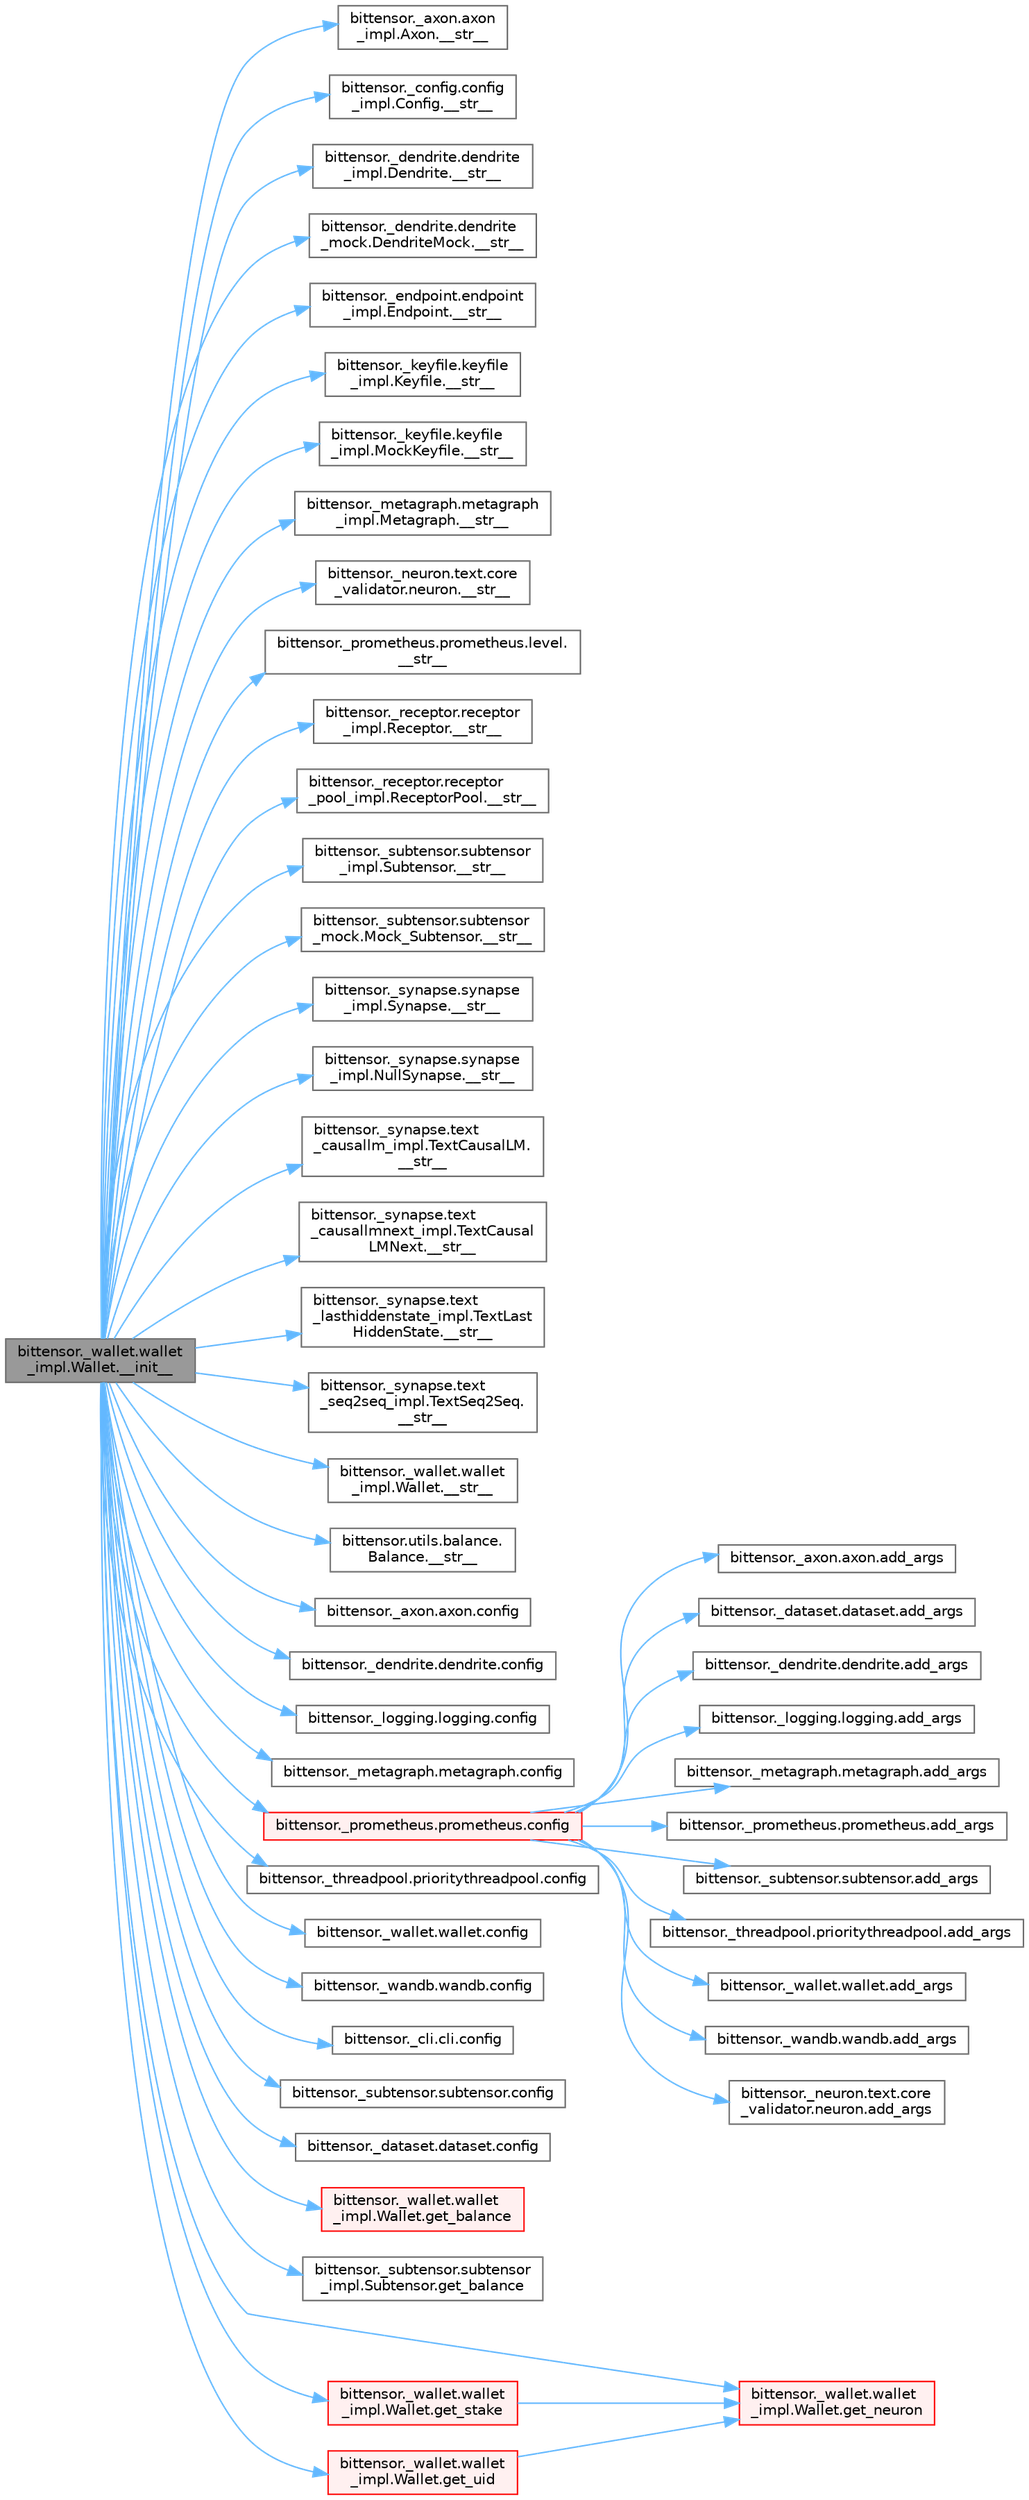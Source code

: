 digraph "bittensor._wallet.wallet_impl.Wallet.__init__"
{
 // LATEX_PDF_SIZE
  bgcolor="transparent";
  edge [fontname=Helvetica,fontsize=10,labelfontname=Helvetica,labelfontsize=10];
  node [fontname=Helvetica,fontsize=10,shape=box,height=0.2,width=0.4];
  rankdir="LR";
  Node1 [label="bittensor._wallet.wallet\l_impl.Wallet.__init__",height=0.2,width=0.4,color="gray40", fillcolor="grey60", style="filled", fontcolor="black",tooltip=" "];
  Node1 -> Node2 [color="steelblue1",style="solid"];
  Node2 [label="bittensor._axon.axon\l_impl.Axon.__str__",height=0.2,width=0.4,color="grey40", fillcolor="white", style="filled",URL="$classbittensor_1_1__axon_1_1axon__impl_1_1_axon.html#a7488fa71cd70daf3e8bec2d1a5b6a4de",tooltip=" "];
  Node1 -> Node3 [color="steelblue1",style="solid"];
  Node3 [label="bittensor._config.config\l_impl.Config.__str__",height=0.2,width=0.4,color="grey40", fillcolor="white", style="filled",URL="$classbittensor_1_1__config_1_1config__impl_1_1_config.html#a3f19213a28f44fd98df5a1e91ccf3bb9",tooltip=" "];
  Node1 -> Node4 [color="steelblue1",style="solid"];
  Node4 [label="bittensor._dendrite.dendrite\l_impl.Dendrite.__str__",height=0.2,width=0.4,color="grey40", fillcolor="white", style="filled",URL="$classbittensor_1_1__dendrite_1_1dendrite__impl_1_1_dendrite.html#a6ad20828b96711b3b05cb5448da88066",tooltip=" "];
  Node1 -> Node5 [color="steelblue1",style="solid"];
  Node5 [label="bittensor._dendrite.dendrite\l_mock.DendriteMock.__str__",height=0.2,width=0.4,color="grey40", fillcolor="white", style="filled",URL="$classbittensor_1_1__dendrite_1_1dendrite__mock_1_1_dendrite_mock.html#ae632c778cd7e16859863ceeb57b1b96f",tooltip=" "];
  Node1 -> Node6 [color="steelblue1",style="solid"];
  Node6 [label="bittensor._endpoint.endpoint\l_impl.Endpoint.__str__",height=0.2,width=0.4,color="grey40", fillcolor="white", style="filled",URL="$classbittensor_1_1__endpoint_1_1endpoint__impl_1_1_endpoint.html#a6d4f0f44ad4613f5ebe383fcdad6f7ab",tooltip=" "];
  Node1 -> Node7 [color="steelblue1",style="solid"];
  Node7 [label="bittensor._keyfile.keyfile\l_impl.Keyfile.__str__",height=0.2,width=0.4,color="grey40", fillcolor="white", style="filled",URL="$classbittensor_1_1__keyfile_1_1keyfile__impl_1_1_keyfile.html#ace444327efe72b0c732ecdc78e4a217a",tooltip=" "];
  Node1 -> Node8 [color="steelblue1",style="solid"];
  Node8 [label="bittensor._keyfile.keyfile\l_impl.MockKeyfile.__str__",height=0.2,width=0.4,color="grey40", fillcolor="white", style="filled",URL="$classbittensor_1_1__keyfile_1_1keyfile__impl_1_1_mock_keyfile.html#aeff5e38361e63c4e4d946a1badc1e784",tooltip=" "];
  Node1 -> Node9 [color="steelblue1",style="solid"];
  Node9 [label="bittensor._metagraph.metagraph\l_impl.Metagraph.__str__",height=0.2,width=0.4,color="grey40", fillcolor="white", style="filled",URL="$classbittensor_1_1__metagraph_1_1metagraph__impl_1_1_metagraph.html#aa623e93cc30d6671ec184fd16355769c",tooltip=" "];
  Node1 -> Node10 [color="steelblue1",style="solid"];
  Node10 [label="bittensor._neuron.text.core\l_validator.neuron.__str__",height=0.2,width=0.4,color="grey40", fillcolor="white", style="filled",URL="$classbittensor_1_1__neuron_1_1text_1_1core__validator_1_1neuron.html#a17e0fb99f542fc534cab68b70d97b8b3",tooltip=" "];
  Node1 -> Node11 [color="steelblue1",style="solid"];
  Node11 [label="bittensor._prometheus.prometheus.level.\l__str__",height=0.2,width=0.4,color="grey40", fillcolor="white", style="filled",URL="$classbittensor_1_1__prometheus_1_1prometheus_1_1level.html#abcc2e6ad6b05ab97603b5546a8071c0a",tooltip=" "];
  Node1 -> Node12 [color="steelblue1",style="solid"];
  Node12 [label="bittensor._receptor.receptor\l_impl.Receptor.__str__",height=0.2,width=0.4,color="grey40", fillcolor="white", style="filled",URL="$classbittensor_1_1__receptor_1_1receptor__impl_1_1_receptor.html#a0731b3faac02c7495d5e1eeee63efc9e",tooltip=" "];
  Node1 -> Node13 [color="steelblue1",style="solid"];
  Node13 [label="bittensor._receptor.receptor\l_pool_impl.ReceptorPool.__str__",height=0.2,width=0.4,color="grey40", fillcolor="white", style="filled",URL="$classbittensor_1_1__receptor_1_1receptor__pool__impl_1_1_receptor_pool.html#a209eb1a361508e0c246daacb77d4ccec",tooltip=" "];
  Node1 -> Node14 [color="steelblue1",style="solid"];
  Node14 [label="bittensor._subtensor.subtensor\l_impl.Subtensor.__str__",height=0.2,width=0.4,color="grey40", fillcolor="white", style="filled",URL="$classbittensor_1_1__subtensor_1_1subtensor__impl_1_1_subtensor.html#aea17846b5579f836c0659a24eaf4b903",tooltip=" "];
  Node1 -> Node15 [color="steelblue1",style="solid"];
  Node15 [label="bittensor._subtensor.subtensor\l_mock.Mock_Subtensor.__str__",height=0.2,width=0.4,color="grey40", fillcolor="white", style="filled",URL="$classbittensor_1_1__subtensor_1_1subtensor__mock_1_1_mock___subtensor.html#a745ebb545639b3f8bc40defc77b37df3",tooltip=" "];
  Node1 -> Node16 [color="steelblue1",style="solid"];
  Node16 [label="bittensor._synapse.synapse\l_impl.Synapse.__str__",height=0.2,width=0.4,color="grey40", fillcolor="white", style="filled",URL="$classbittensor_1_1__synapse_1_1synapse__impl_1_1_synapse.html#a49b7378ad62c7b9dd4aae80f81703234",tooltip=" "];
  Node1 -> Node17 [color="steelblue1",style="solid"];
  Node17 [label="bittensor._synapse.synapse\l_impl.NullSynapse.__str__",height=0.2,width=0.4,color="grey40", fillcolor="white", style="filled",URL="$classbittensor_1_1__synapse_1_1synapse__impl_1_1_null_synapse.html#a56ca7ee1a14fa1eb4a1c47de51a3c951",tooltip=" "];
  Node1 -> Node18 [color="steelblue1",style="solid"];
  Node18 [label="bittensor._synapse.text\l_causallm_impl.TextCausalLM.\l__str__",height=0.2,width=0.4,color="grey40", fillcolor="white", style="filled",URL="$classbittensor_1_1__synapse_1_1text__causallm__impl_1_1_text_causal_l_m.html#ae25e8a3b0a2ce16819f68e7e79d5b16a",tooltip=" "];
  Node1 -> Node19 [color="steelblue1",style="solid"];
  Node19 [label="bittensor._synapse.text\l_causallmnext_impl.TextCausal\lLMNext.__str__",height=0.2,width=0.4,color="grey40", fillcolor="white", style="filled",URL="$classbittensor_1_1__synapse_1_1text__causallmnext__impl_1_1_text_causal_l_m_next.html#ab738a828349de66bcd0c43c96220d901",tooltip=" "];
  Node1 -> Node20 [color="steelblue1",style="solid"];
  Node20 [label="bittensor._synapse.text\l_lasthiddenstate_impl.TextLast\lHiddenState.__str__",height=0.2,width=0.4,color="grey40", fillcolor="white", style="filled",URL="$classbittensor_1_1__synapse_1_1text__lasthiddenstate__impl_1_1_text_last_hidden_state.html#afd3b64b58494957d06c3f66ada5a8791",tooltip=" "];
  Node1 -> Node21 [color="steelblue1",style="solid"];
  Node21 [label="bittensor._synapse.text\l_seq2seq_impl.TextSeq2Seq.\l__str__",height=0.2,width=0.4,color="grey40", fillcolor="white", style="filled",URL="$classbittensor_1_1__synapse_1_1text__seq2seq__impl_1_1_text_seq2_seq.html#afa18f97dd2947194eb1235237d748640",tooltip=" "];
  Node1 -> Node22 [color="steelblue1",style="solid"];
  Node22 [label="bittensor._wallet.wallet\l_impl.Wallet.__str__",height=0.2,width=0.4,color="grey40", fillcolor="white", style="filled",URL="$classbittensor_1_1__wallet_1_1wallet__impl_1_1_wallet.html#a60e833bb4df632fb7a15fa7d09c3eb0e",tooltip=" "];
  Node1 -> Node23 [color="steelblue1",style="solid"];
  Node23 [label="bittensor.utils.balance.\lBalance.__str__",height=0.2,width=0.4,color="grey40", fillcolor="white", style="filled",URL="$classbittensor_1_1utils_1_1balance_1_1_balance.html#a5a15b65858d6632ed4fbb6500fc4bcd5",tooltip=" "];
  Node1 -> Node24 [color="steelblue1",style="solid"];
  Node24 [label="bittensor._axon.axon.config",height=0.2,width=0.4,color="grey40", fillcolor="white", style="filled",URL="$classbittensor_1_1__axon_1_1axon.html#a3517455cb9fa2f6f1e0374dc0bf18c85",tooltip=" "];
  Node1 -> Node25 [color="steelblue1",style="solid"];
  Node25 [label="bittensor._dendrite.dendrite.config",height=0.2,width=0.4,color="grey40", fillcolor="white", style="filled",URL="$classbittensor_1_1__dendrite_1_1dendrite.html#a43706005b1cc7469d979f937fde61893",tooltip=" "];
  Node1 -> Node26 [color="steelblue1",style="solid"];
  Node26 [label="bittensor._logging.logging.config",height=0.2,width=0.4,color="grey40", fillcolor="white", style="filled",URL="$classbittensor_1_1__logging_1_1logging.html#ac77d64a20b44564f6c9899c212af3a15",tooltip=" "];
  Node1 -> Node27 [color="steelblue1",style="solid"];
  Node27 [label="bittensor._metagraph.metagraph.config",height=0.2,width=0.4,color="grey40", fillcolor="white", style="filled",URL="$classbittensor_1_1__metagraph_1_1metagraph.html#a8b94e1702e4e0deb345284878f115dd9",tooltip=" "];
  Node1 -> Node28 [color="steelblue1",style="solid"];
  Node28 [label="bittensor._prometheus.prometheus.config",height=0.2,width=0.4,color="red", fillcolor="#FFF0F0", style="filled",URL="$classbittensor_1_1__prometheus_1_1prometheus.html#a2019917f4ad8e595357a744dc20f1a66",tooltip=" "];
  Node28 -> Node29 [color="steelblue1",style="solid"];
  Node29 [label="bittensor._axon.axon.add_args",height=0.2,width=0.4,color="grey40", fillcolor="white", style="filled",URL="$classbittensor_1_1__axon_1_1axon.html#ad1dcb057c01dbc6b554db2d12da3dfd5",tooltip=" "];
  Node28 -> Node30 [color="steelblue1",style="solid"];
  Node30 [label="bittensor._dataset.dataset.add_args",height=0.2,width=0.4,color="grey40", fillcolor="white", style="filled",URL="$classbittensor_1_1__dataset_1_1dataset.html#a4f9cc40ba3ff7638cc04a2511ac5c18c",tooltip=" "];
  Node28 -> Node31 [color="steelblue1",style="solid"];
  Node31 [label="bittensor._dendrite.dendrite.add_args",height=0.2,width=0.4,color="grey40", fillcolor="white", style="filled",URL="$classbittensor_1_1__dendrite_1_1dendrite.html#a9a3db91de971c48c1a50dd7fff04621a",tooltip=" "];
  Node28 -> Node32 [color="steelblue1",style="solid"];
  Node32 [label="bittensor._logging.logging.add_args",height=0.2,width=0.4,color="grey40", fillcolor="white", style="filled",URL="$classbittensor_1_1__logging_1_1logging.html#a2e003cfd2803110d2958b78006432176",tooltip=" "];
  Node28 -> Node33 [color="steelblue1",style="solid"];
  Node33 [label="bittensor._metagraph.metagraph.add_args",height=0.2,width=0.4,color="grey40", fillcolor="white", style="filled",URL="$classbittensor_1_1__metagraph_1_1metagraph.html#a256c4780fd08c591fb2e630f7e4cff37",tooltip=" "];
  Node28 -> Node34 [color="steelblue1",style="solid"];
  Node34 [label="bittensor._prometheus.prometheus.add_args",height=0.2,width=0.4,color="grey40", fillcolor="white", style="filled",URL="$classbittensor_1_1__prometheus_1_1prometheus.html#a2bcb633847d166730ec18afb875bec15",tooltip=" "];
  Node28 -> Node35 [color="steelblue1",style="solid"];
  Node35 [label="bittensor._subtensor.subtensor.add_args",height=0.2,width=0.4,color="grey40", fillcolor="white", style="filled",URL="$classbittensor_1_1__subtensor_1_1subtensor.html#ab2a96f88c69af04bf2f0cab8c46445d4",tooltip=" "];
  Node28 -> Node36 [color="steelblue1",style="solid"];
  Node36 [label="bittensor._threadpool.prioritythreadpool.add_args",height=0.2,width=0.4,color="grey40", fillcolor="white", style="filled",URL="$classbittensor_1_1__threadpool_1_1prioritythreadpool.html#a2d01eebce7b20b5afd1cf74b092dcbc2",tooltip=" "];
  Node28 -> Node37 [color="steelblue1",style="solid"];
  Node37 [label="bittensor._wallet.wallet.add_args",height=0.2,width=0.4,color="grey40", fillcolor="white", style="filled",URL="$classbittensor_1_1__wallet_1_1wallet.html#a72292bb31c5723a7956ddbb31cb25d35",tooltip=" "];
  Node28 -> Node38 [color="steelblue1",style="solid"];
  Node38 [label="bittensor._wandb.wandb.add_args",height=0.2,width=0.4,color="grey40", fillcolor="white", style="filled",URL="$classbittensor_1_1__wandb_1_1wandb.html#a3ed9e146339790d420f05893b6d3c01e",tooltip=" "];
  Node28 -> Node39 [color="steelblue1",style="solid"];
  Node39 [label="bittensor._neuron.text.core\l_validator.neuron.add_args",height=0.2,width=0.4,color="grey40", fillcolor="white", style="filled",URL="$classbittensor_1_1__neuron_1_1text_1_1core__validator_1_1neuron.html#a5542db2ddc40dd74753ff787bf69efe2",tooltip=" "];
  Node1 -> Node41 [color="steelblue1",style="solid"];
  Node41 [label="bittensor._threadpool.prioritythreadpool.config",height=0.2,width=0.4,color="grey40", fillcolor="white", style="filled",URL="$classbittensor_1_1__threadpool_1_1prioritythreadpool.html#a197d82d514a20af96c5f4c847e9944fb",tooltip=" "];
  Node1 -> Node42 [color="steelblue1",style="solid"];
  Node42 [label="bittensor._wallet.wallet.config",height=0.2,width=0.4,color="grey40", fillcolor="white", style="filled",URL="$classbittensor_1_1__wallet_1_1wallet.html#a4f6a3003e56909d34ee62fdc4127330a",tooltip=" "];
  Node1 -> Node43 [color="steelblue1",style="solid"];
  Node43 [label="bittensor._wandb.wandb.config",height=0.2,width=0.4,color="grey40", fillcolor="white", style="filled",URL="$classbittensor_1_1__wandb_1_1wandb.html#aacb3528779370a3e386902cfd6d33863",tooltip=" "];
  Node1 -> Node44 [color="steelblue1",style="solid"];
  Node44 [label="bittensor._cli.cli.config",height=0.2,width=0.4,color="grey40", fillcolor="white", style="filled",URL="$classbittensor_1_1__cli_1_1cli.html#a943ad4fd046ebbfe2aaaf497fb88b5ee",tooltip=" "];
  Node1 -> Node45 [color="steelblue1",style="solid"];
  Node45 [label="bittensor._subtensor.subtensor.config",height=0.2,width=0.4,color="grey40", fillcolor="white", style="filled",URL="$classbittensor_1_1__subtensor_1_1subtensor.html#a286524719d01e54533c069abddcf8a85",tooltip=" "];
  Node1 -> Node46 [color="steelblue1",style="solid"];
  Node46 [label="bittensor._dataset.dataset.config",height=0.2,width=0.4,color="grey40", fillcolor="white", style="filled",URL="$classbittensor_1_1__dataset_1_1dataset.html#a87c59d83dcfd4887835558caeeb4a21d",tooltip=" "];
  Node1 -> Node47 [color="steelblue1",style="solid"];
  Node47 [label="bittensor._wallet.wallet\l_impl.Wallet.get_balance",height=0.2,width=0.4,color="red", fillcolor="#FFF0F0", style="filled",URL="$classbittensor_1_1__wallet_1_1wallet__impl_1_1_wallet.html#a0579a3e0363a793241486b0b556798bc",tooltip=" "];
  Node1 -> Node51 [color="steelblue1",style="solid"];
  Node51 [label="bittensor._subtensor.subtensor\l_impl.Subtensor.get_balance",height=0.2,width=0.4,color="grey40", fillcolor="white", style="filled",URL="$classbittensor_1_1__subtensor_1_1subtensor__impl_1_1_subtensor.html#a894541f517863e48219cfaf51727b0b0",tooltip=" "];
  Node1 -> Node52 [color="steelblue1",style="solid"];
  Node52 [label="bittensor._wallet.wallet\l_impl.Wallet.get_neuron",height=0.2,width=0.4,color="red", fillcolor="#FFF0F0", style="filled",URL="$classbittensor_1_1__wallet_1_1wallet__impl_1_1_wallet.html#a6eb36dda6ef4ca591adb42e9d44afcce",tooltip=" "];
  Node1 -> Node57 [color="steelblue1",style="solid"];
  Node57 [label="bittensor._wallet.wallet\l_impl.Wallet.get_stake",height=0.2,width=0.4,color="red", fillcolor="#FFF0F0", style="filled",URL="$classbittensor_1_1__wallet_1_1wallet__impl_1_1_wallet.html#a5dd6425ae009b020ca7e044448526c27",tooltip=" "];
  Node57 -> Node52 [color="steelblue1",style="solid"];
  Node1 -> Node58 [color="steelblue1",style="solid"];
  Node58 [label="bittensor._wallet.wallet\l_impl.Wallet.get_uid",height=0.2,width=0.4,color="red", fillcolor="#FFF0F0", style="filled",URL="$classbittensor_1_1__wallet_1_1wallet__impl_1_1_wallet.html#ae166a8f0522e96ff6cadfcc1449b9cd5",tooltip=" "];
  Node58 -> Node52 [color="steelblue1",style="solid"];
}
